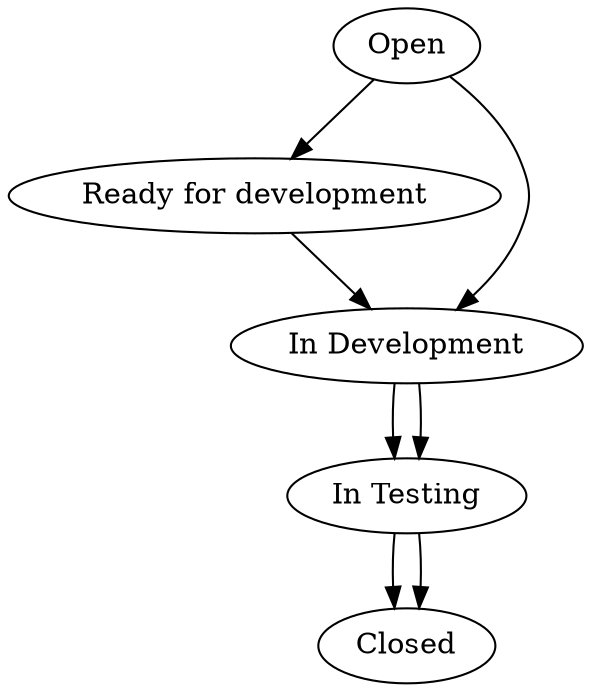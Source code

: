 graph "Jira Chart" {
	node [shape=ellipse]
	Open
	"Ready for development"
	"In Development"
	"In Testing"
	Closed
		"In Development" -- "In Testing" [dir=forward]
		"In Testing" -- Closed [dir=forward]
		Open -- "In Development" [dir=forward]
		"In Development" -- "In Testing" [dir=forward]
		"In Testing" -- Closed [dir=forward]
		Open -- "Ready for development" [dir=forward]
		"Ready for development" -- "In Development" [dir=forward]
}